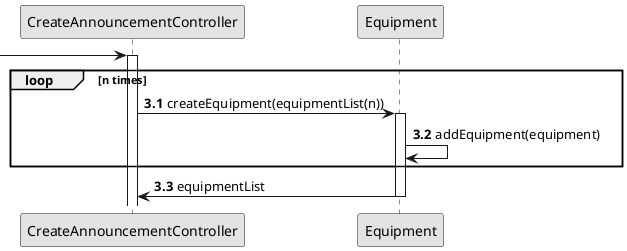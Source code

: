 @startuml
skinparam monochrome true
skinparam packageStyle rectangle
skinparam shadowing false

-> CreateAnnouncementController
autonumber 3.1
loop n times
activate CreateAnnouncementController
CreateAnnouncementController -> Equipment : createEquipment(equipmentList(n))
activate Equipment
Equipment -> Equipment : addEquipment(equipment)
end
Equipment -> CreateAnnouncementController : equipmentList
deactivate Equipment

@enduml